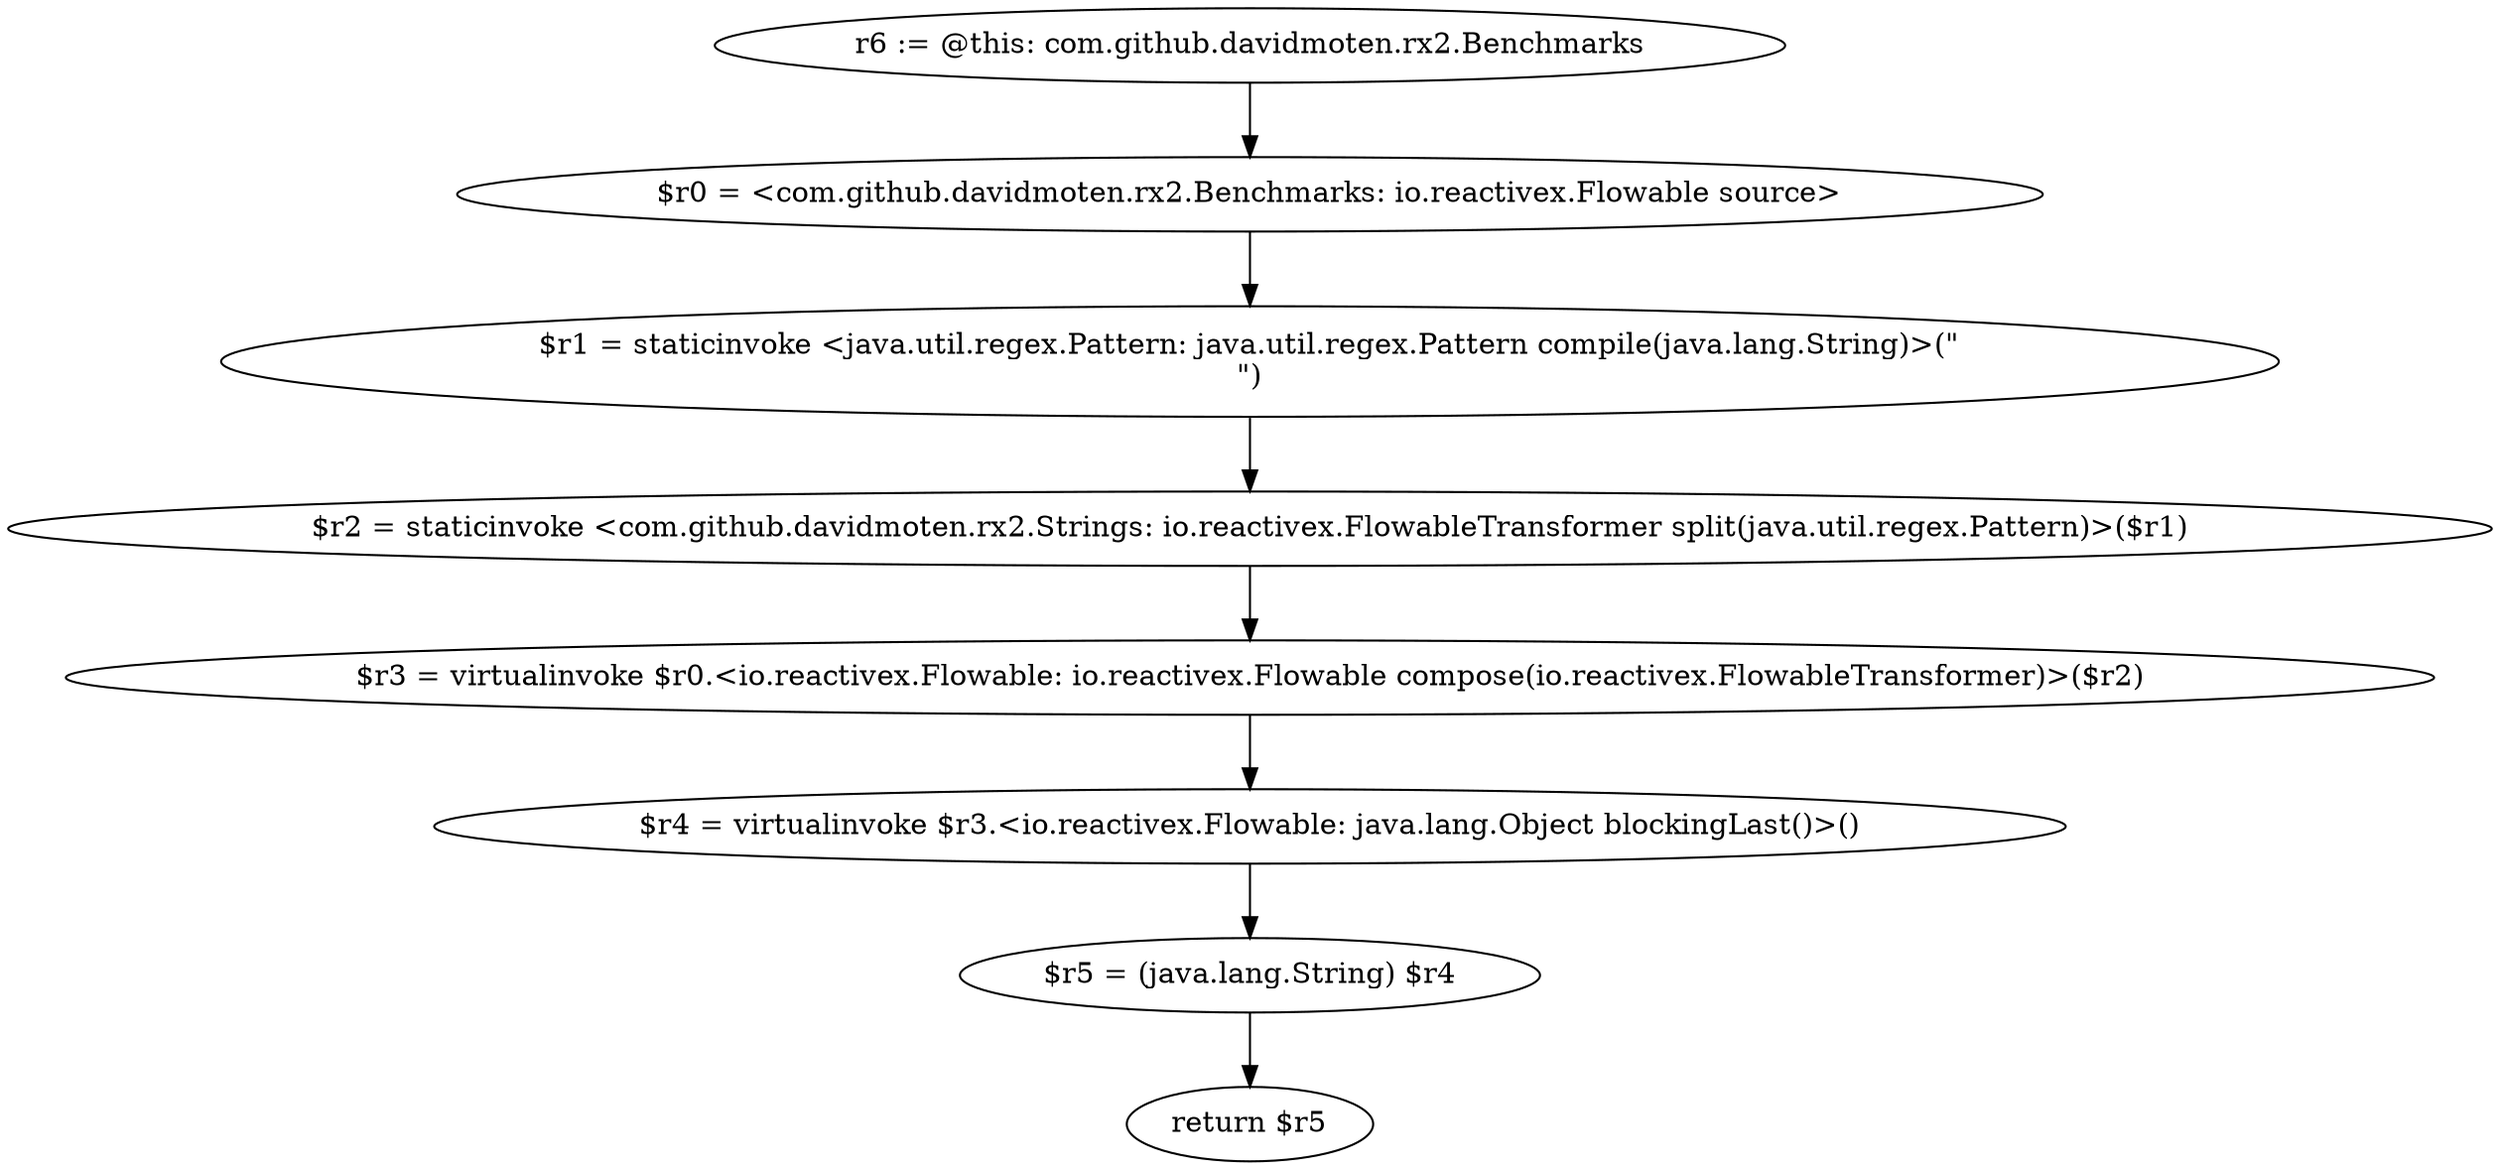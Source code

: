 digraph "unitGraph" {
    "r6 := @this: com.github.davidmoten.rx2.Benchmarks"
    "$r0 = <com.github.davidmoten.rx2.Benchmarks: io.reactivex.Flowable source>"
    "$r1 = staticinvoke <java.util.regex.Pattern: java.util.regex.Pattern compile(java.lang.String)>(\"\n\")"
    "$r2 = staticinvoke <com.github.davidmoten.rx2.Strings: io.reactivex.FlowableTransformer split(java.util.regex.Pattern)>($r1)"
    "$r3 = virtualinvoke $r0.<io.reactivex.Flowable: io.reactivex.Flowable compose(io.reactivex.FlowableTransformer)>($r2)"
    "$r4 = virtualinvoke $r3.<io.reactivex.Flowable: java.lang.Object blockingLast()>()"
    "$r5 = (java.lang.String) $r4"
    "return $r5"
    "r6 := @this: com.github.davidmoten.rx2.Benchmarks"->"$r0 = <com.github.davidmoten.rx2.Benchmarks: io.reactivex.Flowable source>";
    "$r0 = <com.github.davidmoten.rx2.Benchmarks: io.reactivex.Flowable source>"->"$r1 = staticinvoke <java.util.regex.Pattern: java.util.regex.Pattern compile(java.lang.String)>(\"\n\")";
    "$r1 = staticinvoke <java.util.regex.Pattern: java.util.regex.Pattern compile(java.lang.String)>(\"\n\")"->"$r2 = staticinvoke <com.github.davidmoten.rx2.Strings: io.reactivex.FlowableTransformer split(java.util.regex.Pattern)>($r1)";
    "$r2 = staticinvoke <com.github.davidmoten.rx2.Strings: io.reactivex.FlowableTransformer split(java.util.regex.Pattern)>($r1)"->"$r3 = virtualinvoke $r0.<io.reactivex.Flowable: io.reactivex.Flowable compose(io.reactivex.FlowableTransformer)>($r2)";
    "$r3 = virtualinvoke $r0.<io.reactivex.Flowable: io.reactivex.Flowable compose(io.reactivex.FlowableTransformer)>($r2)"->"$r4 = virtualinvoke $r3.<io.reactivex.Flowable: java.lang.Object blockingLast()>()";
    "$r4 = virtualinvoke $r3.<io.reactivex.Flowable: java.lang.Object blockingLast()>()"->"$r5 = (java.lang.String) $r4";
    "$r5 = (java.lang.String) $r4"->"return $r5";
}
